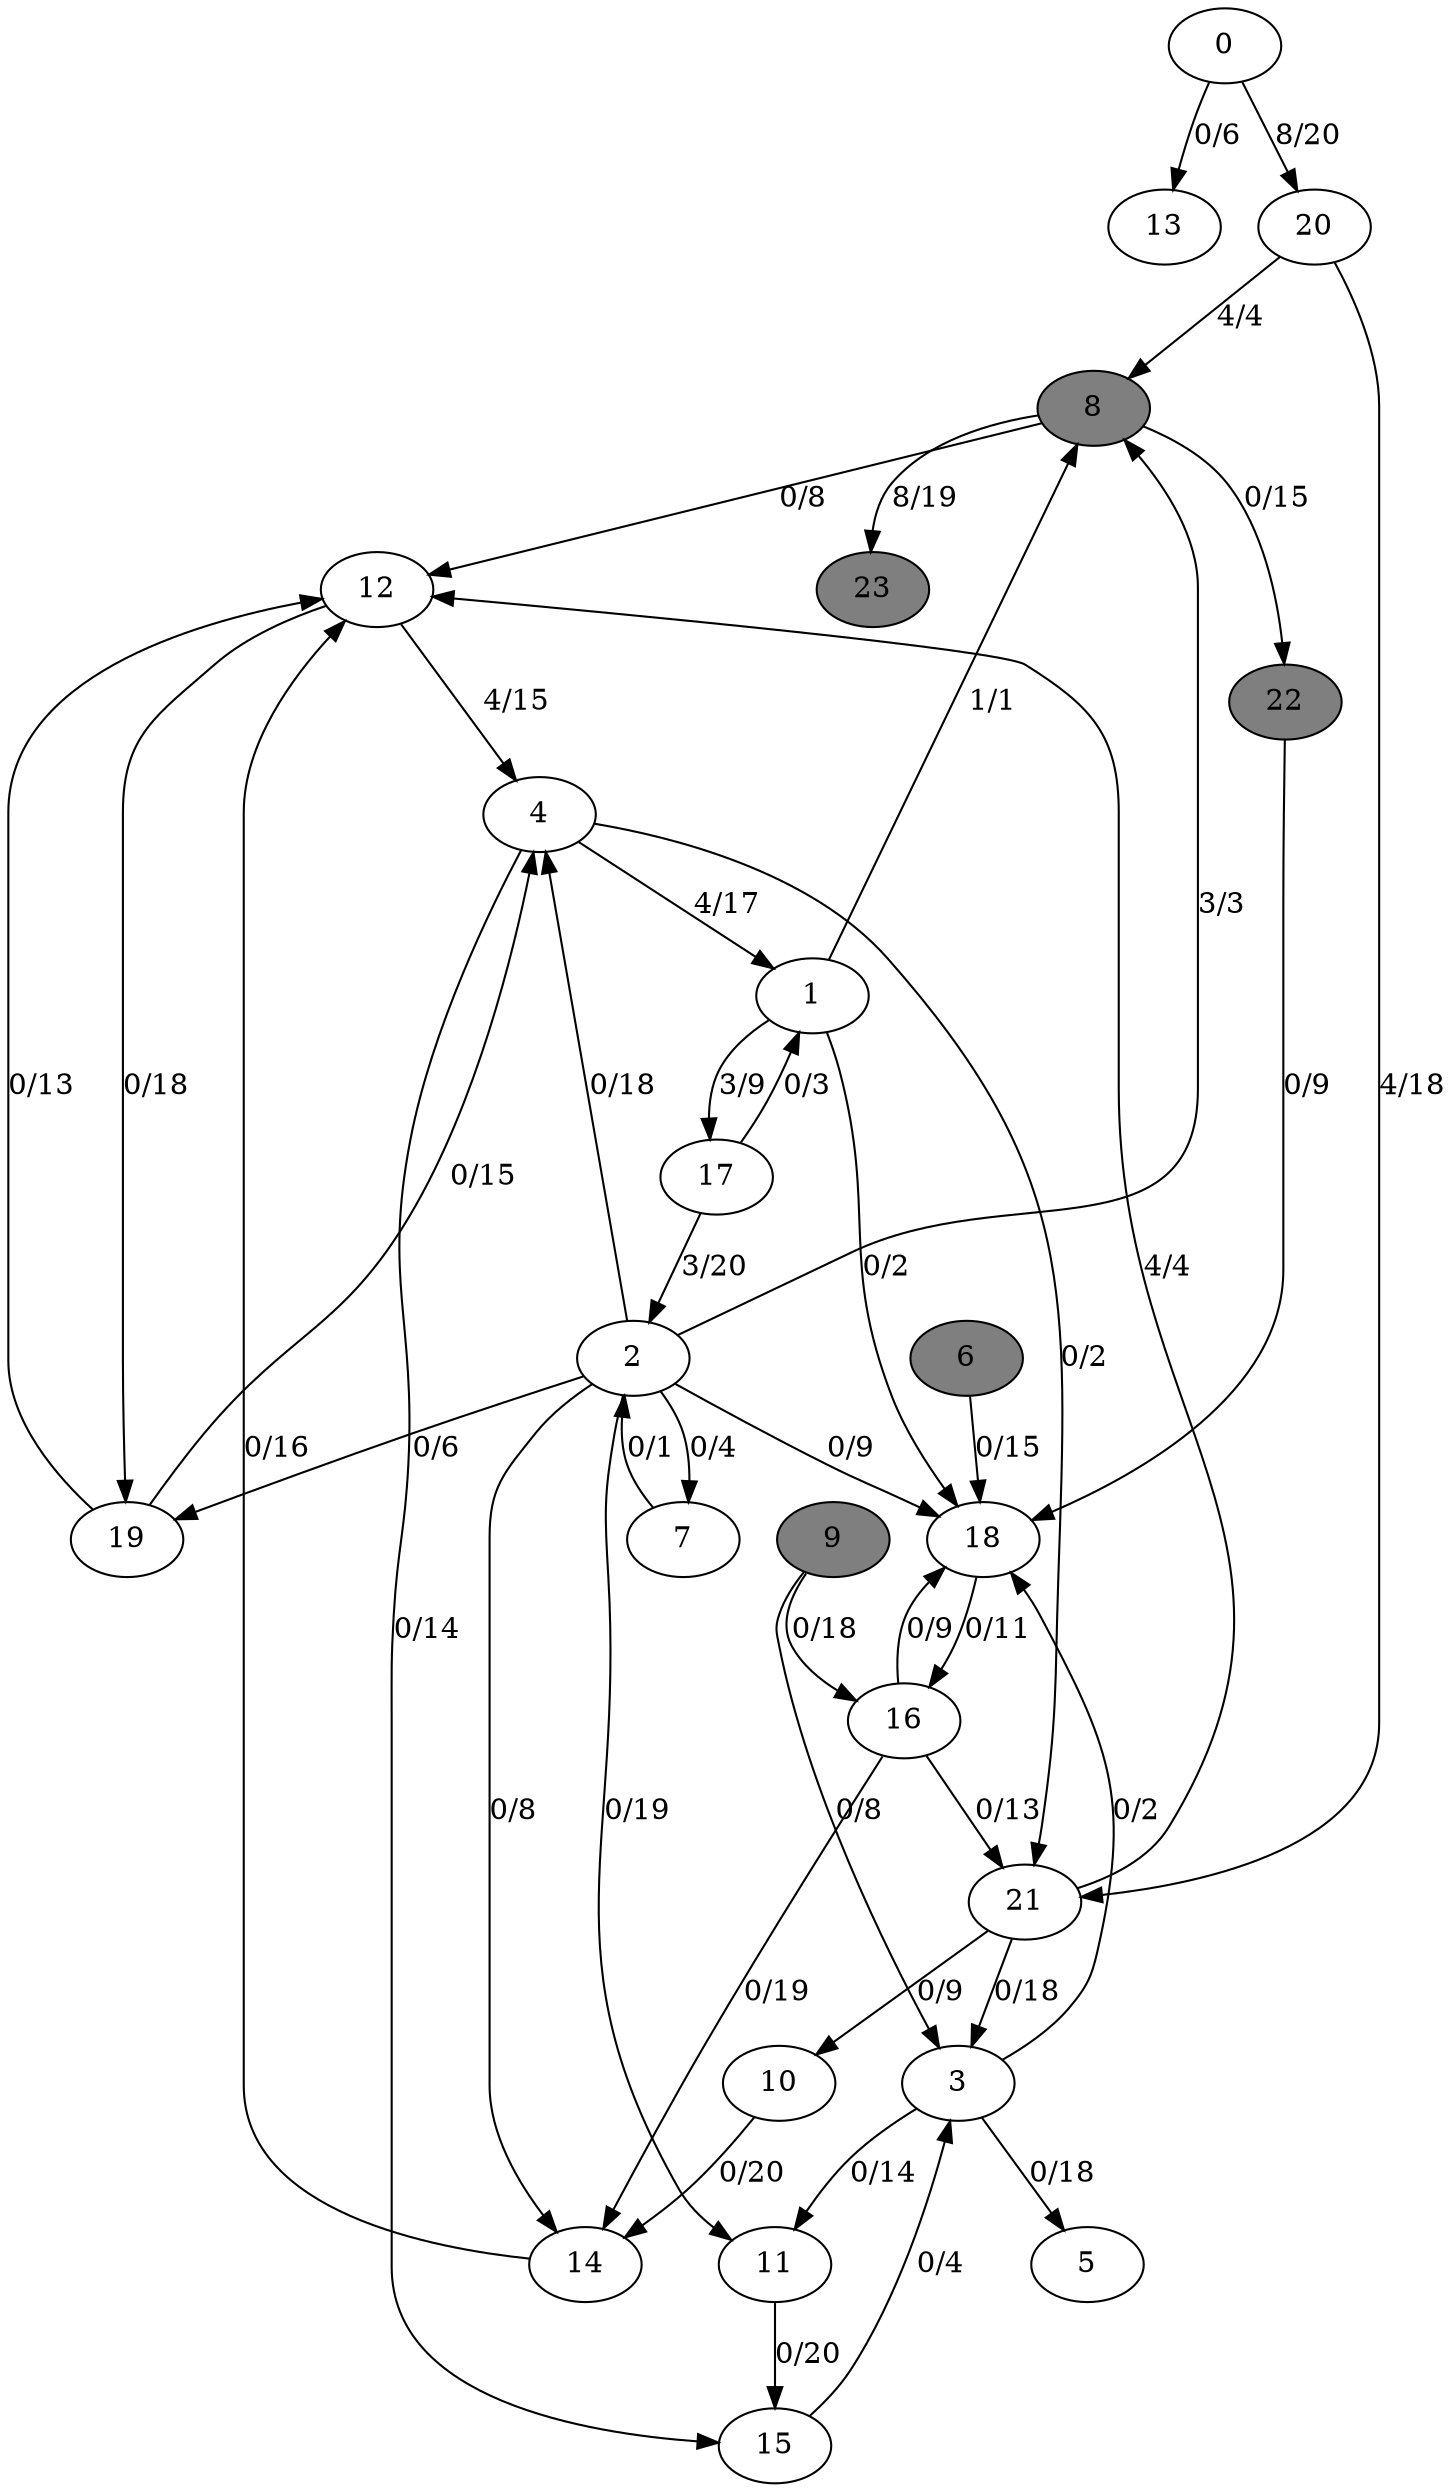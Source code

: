 digraph G {
	0[style=filled fillcolor=grey100];
	0->13[label ="0/6"] ;
	0->20[label ="8/20"] ;
	1[style=filled fillcolor=grey100];
	1->8[label ="1/1"] ;
	1->17[label ="3/9"] ;
	1->18[label ="0/2"] ;
	2[style=filled fillcolor=grey100];
	2->4[label ="0/18"] ;
	2->7[label ="0/4"] ;
	2->8[label ="3/3"] ;
	2->11[label ="0/19"] ;
	2->14[label ="0/8"] ;
	2->18[label ="0/9"] ;
	2->19[label ="0/6"] ;
	3[style=filled fillcolor=grey100];
	3->5[label ="0/18"] ;
	3->11[label ="0/14"] ;
	3->18[label ="0/2"] ;
	4[style=filled fillcolor=grey100];
	4->1[label ="4/17"] ;
	4->15[label ="0/14"] ;
	4->21[label ="0/2"] ;
	5[style=filled fillcolor=grey100];
	6[style=filled fillcolor=grey50];
	6->18[label ="0/15"] ;
	7[style=filled fillcolor=grey100];
	7->2[label ="0/1"] ;
	8[style=filled fillcolor=grey50];
	8->12[label ="0/8"] ;
	8->22[label ="0/15"] ;
	8->23[label ="8/19"] ;
	9[style=filled fillcolor=grey50];
	9->3[label ="0/8"] ;
	9->16[label ="0/18"] ;
	10[style=filled fillcolor=grey100];
	10->14[label ="0/20"] ;
	11[style=filled fillcolor=grey100];
	11->15[label ="0/20"] ;
	12[style=filled fillcolor=grey100];
	12->4[label ="4/15"] ;
	12->19[label ="0/18"] ;
	13[style=filled fillcolor=grey100];
	14[style=filled fillcolor=grey100];
	14->12[label ="0/16"] ;
	15[style=filled fillcolor=grey100];
	15->3[label ="0/4"] ;
	16[style=filled fillcolor=grey100];
	16->14[label ="0/19"] ;
	16->18[label ="0/9"] ;
	16->21[label ="0/13"] ;
	17[style=filled fillcolor=grey100];
	17->1[label ="0/3"] ;
	17->2[label ="3/20"] ;
	18[style=filled fillcolor=grey100];
	18->16[label ="0/11"] ;
	19[style=filled fillcolor=grey100];
	19->4[label ="0/15"] ;
	19->12[label ="0/13"] ;
	20[style=filled fillcolor=grey100];
	20->8[label ="4/4"] ;
	20->21[label ="4/18"] ;
	21[style=filled fillcolor=grey100];
	21->3[label ="0/18"] ;
	21->10[label ="0/9"] ;
	21->12[label ="4/4"] ;
	22[style=filled fillcolor=grey50];
	22->18[label ="0/9"] ;
	23[style=filled fillcolor=grey50];
}
